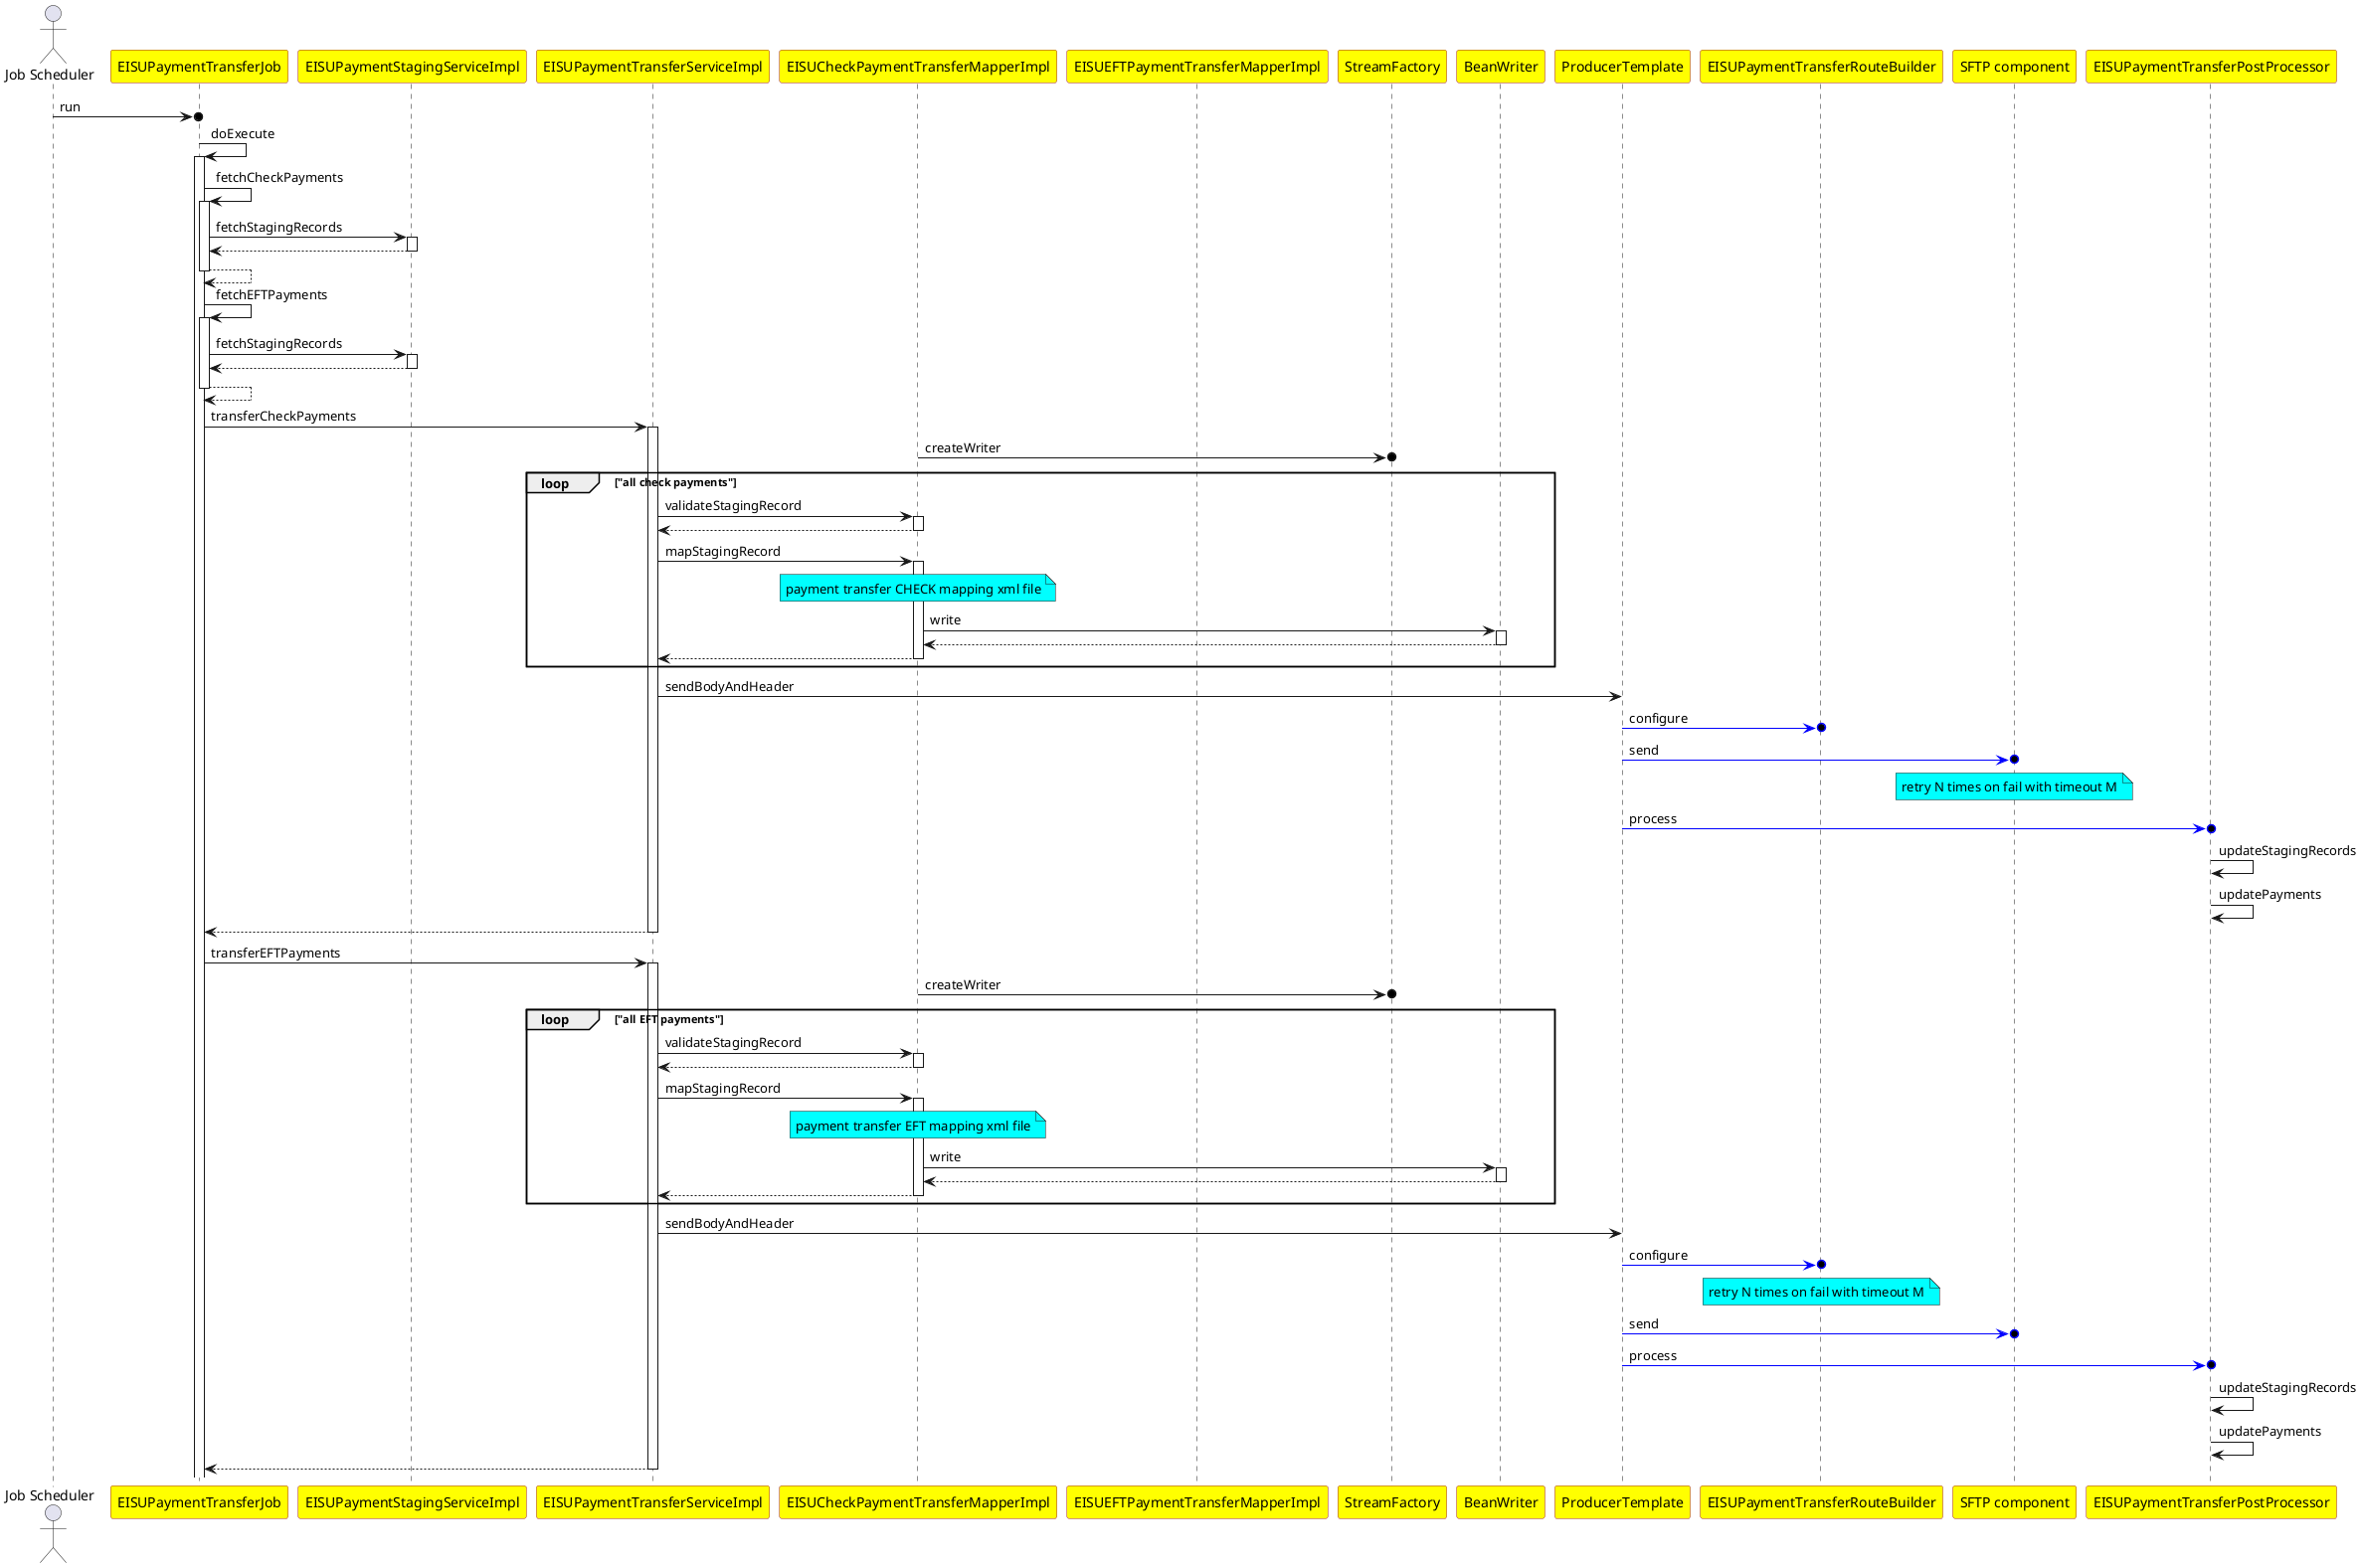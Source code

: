 @startuml
skinparam  participant {
  BackgroundColor yellow
  BorderColor brown
}

actor "Job Scheduler"
participant EISUPaymentTransferJob
participant EISUPaymentStagingServiceImpl
participant EISUPaymentTransferServiceImpl
participant EISUCheckPaymentTransferMapperImpl
participant EISUEFTPaymentTransferMapperImpl
participant StreamFactory
participant BeanWriter
participant ProducerTemplate
participant EISUPaymentTransferRouteBuilder
participant "SFTP component"
participant EISUPaymentTransferPostProcessor



"Job Scheduler" ->o EISUPaymentTransferJob : run
EISUPaymentTransferJob -> EISUPaymentTransferJob ++: doExecute
EISUPaymentTransferJob -> EISUPaymentTransferJob ++ : fetchCheckPayments
EISUPaymentTransferJob -> EISUPaymentStagingServiceImpl ++ : fetchStagingRecords
return
return

EISUPaymentTransferJob -> EISUPaymentTransferJob ++ : fetchEFTPayments
EISUPaymentTransferJob -> EISUPaymentStagingServiceImpl ++: fetchStagingRecords
return
return

EISUPaymentTransferJob -> EISUPaymentTransferServiceImpl ++ : transferCheckPayments
EISUCheckPaymentTransferMapperImpl ->o StreamFactory :createWriter
loop "all check payments"
EISUPaymentTransferServiceImpl -> EISUCheckPaymentTransferMapperImpl ++ :validateStagingRecord
return
EISUPaymentTransferServiceImpl -> EISUCheckPaymentTransferMapperImpl ++ :mapStagingRecord
note over EISUCheckPaymentTransferMapperImpl #aqua :payment transfer CHECK mapping xml file
EISUCheckPaymentTransferMapperImpl -> BeanWriter ++ :write
return

return
end
EISUPaymentTransferServiceImpl -> ProducerTemplate : sendBodyAndHeader
ProducerTemplate -[#blue]>o EISUPaymentTransferRouteBuilder:configure
ProducerTemplate -[#blue]>o "SFTP component":send
note over "SFTP component" #aqua : retry N times on fail with timeout M
ProducerTemplate -[#blue]>o EISUPaymentTransferPostProcessor:process
EISUPaymentTransferPostProcessor -> EISUPaymentTransferPostProcessor:updateStagingRecords
EISUPaymentTransferPostProcessor -> EISUPaymentTransferPostProcessor:updatePayments
return

EISUPaymentTransferJob -> EISUPaymentTransferServiceImpl ++ : transferEFTPayments
EISUCheckPaymentTransferMapperImpl ->o StreamFactory :createWriter
loop "all EFT payments"
EISUPaymentTransferServiceImpl -> EISUCheckPaymentTransferMapperImpl ++ :validateStagingRecord
return
EISUPaymentTransferServiceImpl -> EISUCheckPaymentTransferMapperImpl ++ :mapStagingRecord
note over EISUCheckPaymentTransferMapperImpl #aqua :payment transfer EFT mapping xml file
EISUCheckPaymentTransferMapperImpl -> BeanWriter ++ :write
return

return
end
EISUPaymentTransferServiceImpl -> ProducerTemplate : sendBodyAndHeader
ProducerTemplate -[#blue]>o EISUPaymentTransferRouteBuilder:configure
note over EISUPaymentTransferRouteBuilder #aqua : retry N times on fail with timeout M
ProducerTemplate -[#blue]>o "SFTP component":send
ProducerTemplate -[#blue]>o EISUPaymentTransferPostProcessor:process
EISUPaymentTransferPostProcessor -> EISUPaymentTransferPostProcessor:updateStagingRecords
EISUPaymentTransferPostProcessor -> EISUPaymentTransferPostProcessor:updatePayments
return


@enduml




@enduml